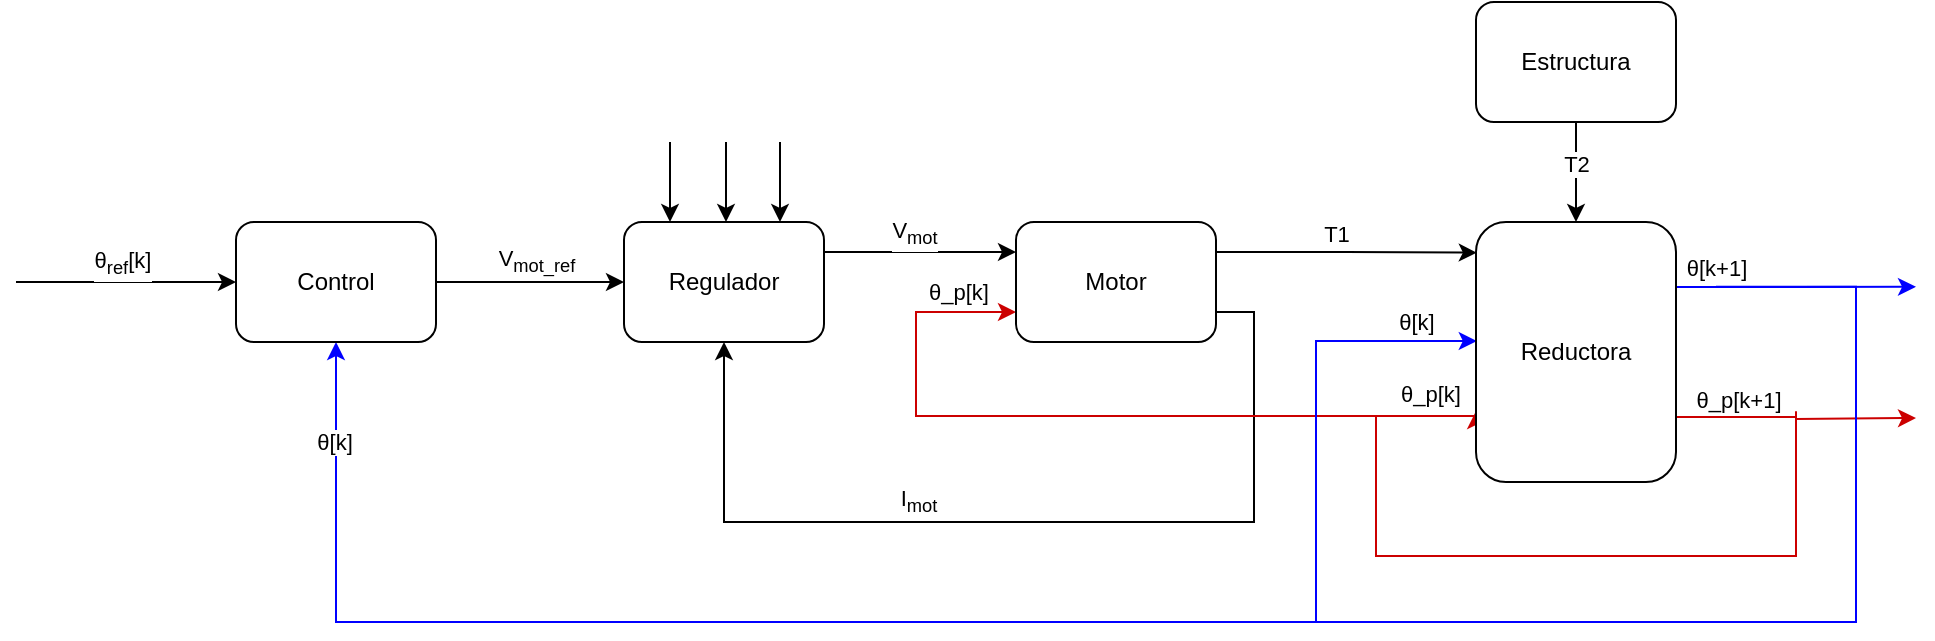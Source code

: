 <mxfile version="28.2.5">
  <diagram name="Página-1" id="5YanUC3SJ1k1rtjvjxfR">
    <mxGraphModel dx="728" dy="419" grid="1" gridSize="10" guides="1" tooltips="1" connect="1" arrows="1" fold="1" page="1" pageScale="1" pageWidth="1169" pageHeight="827" math="0" shadow="0">
      <root>
        <mxCell id="0" />
        <mxCell id="1" parent="0" />
        <mxCell id="ZfPRRyZCKHTYOccPp4AR-3" value="" style="edgeStyle=orthogonalEdgeStyle;rounded=0;orthogonalLoop=1;jettySize=auto;html=1;" edge="1" parent="1" source="ZfPRRyZCKHTYOccPp4AR-1" target="ZfPRRyZCKHTYOccPp4AR-2">
          <mxGeometry relative="1" as="geometry" />
        </mxCell>
        <mxCell id="ZfPRRyZCKHTYOccPp4AR-4" value="V&lt;sub&gt;mot_ref&lt;/sub&gt;" style="edgeLabel;html=1;align=center;verticalAlign=middle;resizable=0;points=[];" vertex="1" connectable="0" parent="ZfPRRyZCKHTYOccPp4AR-3">
          <mxGeometry x="0.106" y="-2" relative="1" as="geometry">
            <mxPoint x="-2" y="-12" as="offset" />
          </mxGeometry>
        </mxCell>
        <mxCell id="ZfPRRyZCKHTYOccPp4AR-22" style="edgeStyle=orthogonalEdgeStyle;rounded=0;orthogonalLoop=1;jettySize=auto;html=1;exitX=0.5;exitY=1;exitDx=0;exitDy=0;endArrow=none;endFill=0;startArrow=classic;startFill=1;strokeColor=#0000FF;" edge="1" parent="1" source="ZfPRRyZCKHTYOccPp4AR-1">
          <mxGeometry relative="1" as="geometry">
            <mxPoint x="660" y="320" as="targetPoint" />
            <Array as="points">
              <mxPoint x="170" y="320" />
              <mxPoint x="670" y="320" />
            </Array>
          </mxGeometry>
        </mxCell>
        <mxCell id="ZfPRRyZCKHTYOccPp4AR-23" value="&lt;span data-huuid=&quot;5711405356669975646&quot;&gt;&lt;span role=&quot;heading&quot; aria-level=&quot;2&quot;&gt;θ[k]&lt;/span&gt;&lt;/span&gt;" style="edgeLabel;html=1;align=center;verticalAlign=middle;resizable=0;points=[];" vertex="1" connectable="0" parent="ZfPRRyZCKHTYOccPp4AR-22">
          <mxGeometry x="-0.848" y="-1" relative="1" as="geometry">
            <mxPoint as="offset" />
          </mxGeometry>
        </mxCell>
        <mxCell id="ZfPRRyZCKHTYOccPp4AR-24" style="edgeStyle=orthogonalEdgeStyle;rounded=0;orthogonalLoop=1;jettySize=auto;html=1;exitX=0;exitY=0.5;exitDx=0;exitDy=0;startArrow=classic;startFill=1;endArrow=none;endFill=0;" edge="1" parent="1" source="ZfPRRyZCKHTYOccPp4AR-1">
          <mxGeometry relative="1" as="geometry">
            <mxPoint x="10" y="149.966" as="targetPoint" />
          </mxGeometry>
        </mxCell>
        <mxCell id="ZfPRRyZCKHTYOccPp4AR-25" value="&lt;span data-huuid=&quot;5711405356669975646&quot;&gt;&lt;span role=&quot;heading&quot; aria-level=&quot;2&quot;&gt;θ&lt;sub&gt;ref&lt;/sub&gt;[k]&lt;/span&gt;&lt;/span&gt;" style="edgeLabel;html=1;align=center;verticalAlign=middle;resizable=0;points=[];" vertex="1" connectable="0" parent="ZfPRRyZCKHTYOccPp4AR-24">
          <mxGeometry x="0.048" y="-1" relative="1" as="geometry">
            <mxPoint y="-9" as="offset" />
          </mxGeometry>
        </mxCell>
        <mxCell id="ZfPRRyZCKHTYOccPp4AR-1" value="Control" style="rounded=1;whiteSpace=wrap;html=1;" vertex="1" parent="1">
          <mxGeometry x="120" y="120" width="100" height="60" as="geometry" />
        </mxCell>
        <mxCell id="ZfPRRyZCKHTYOccPp4AR-6" style="edgeStyle=orthogonalEdgeStyle;rounded=0;orthogonalLoop=1;jettySize=auto;html=1;exitX=1;exitY=0.25;exitDx=0;exitDy=0;entryX=0;entryY=0.25;entryDx=0;entryDy=0;" edge="1" parent="1" source="ZfPRRyZCKHTYOccPp4AR-2" target="ZfPRRyZCKHTYOccPp4AR-5">
          <mxGeometry relative="1" as="geometry">
            <Array as="points">
              <mxPoint x="460" y="135" />
              <mxPoint x="460" y="135" />
            </Array>
          </mxGeometry>
        </mxCell>
        <mxCell id="ZfPRRyZCKHTYOccPp4AR-7" value="V&lt;sub&gt;mot&lt;/sub&gt;" style="edgeLabel;html=1;align=center;verticalAlign=middle;resizable=0;points=[];" vertex="1" connectable="0" parent="ZfPRRyZCKHTYOccPp4AR-6">
          <mxGeometry x="0.188" y="-1" relative="1" as="geometry">
            <mxPoint x="-12" y="-10" as="offset" />
          </mxGeometry>
        </mxCell>
        <mxCell id="ZfPRRyZCKHTYOccPp4AR-2" value="Regulador" style="rounded=1;whiteSpace=wrap;html=1;" vertex="1" parent="1">
          <mxGeometry x="314" y="120" width="100" height="60" as="geometry" />
        </mxCell>
        <mxCell id="ZfPRRyZCKHTYOccPp4AR-11" style="edgeStyle=orthogonalEdgeStyle;rounded=0;orthogonalLoop=1;jettySize=auto;html=1;exitX=1;exitY=0.75;exitDx=0;exitDy=0;entryX=0.5;entryY=1;entryDx=0;entryDy=0;" edge="1" parent="1" target="ZfPRRyZCKHTYOccPp4AR-2">
          <mxGeometry relative="1" as="geometry">
            <mxPoint x="609" y="165" as="sourcePoint" />
            <mxPoint x="370" y="180" as="targetPoint" />
            <Array as="points">
              <mxPoint x="629" y="165" />
              <mxPoint x="629" y="270" />
              <mxPoint x="364" y="270" />
            </Array>
          </mxGeometry>
        </mxCell>
        <mxCell id="ZfPRRyZCKHTYOccPp4AR-12" value="I&lt;sub&gt;mot&lt;/sub&gt;" style="edgeLabel;html=1;align=center;verticalAlign=middle;resizable=0;points=[];" vertex="1" connectable="0" parent="ZfPRRyZCKHTYOccPp4AR-11">
          <mxGeometry x="0.077" y="2" relative="1" as="geometry">
            <mxPoint x="-35" y="-12" as="offset" />
          </mxGeometry>
        </mxCell>
        <mxCell id="ZfPRRyZCKHTYOccPp4AR-29" style="edgeStyle=orthogonalEdgeStyle;rounded=0;orthogonalLoop=1;jettySize=auto;html=1;exitX=0;exitY=0.75;exitDx=0;exitDy=0;startArrow=classic;startFill=1;endArrow=none;endFill=0;strokeColor=#CC0000;" edge="1" parent="1" source="ZfPRRyZCKHTYOccPp4AR-5">
          <mxGeometry relative="1" as="geometry">
            <mxPoint x="690" y="217" as="targetPoint" />
            <mxPoint x="510" y="162" as="sourcePoint" />
            <Array as="points">
              <mxPoint x="460" y="165" />
              <mxPoint x="460" y="217" />
            </Array>
          </mxGeometry>
        </mxCell>
        <mxCell id="ZfPRRyZCKHTYOccPp4AR-5" value="Motor" style="rounded=1;whiteSpace=wrap;html=1;" vertex="1" parent="1">
          <mxGeometry x="510" y="120" width="100" height="60" as="geometry" />
        </mxCell>
        <mxCell id="ZfPRRyZCKHTYOccPp4AR-13" style="edgeStyle=orthogonalEdgeStyle;rounded=0;orthogonalLoop=1;jettySize=auto;html=1;exitX=1;exitY=0.25;exitDx=0;exitDy=0;strokeColor=#0000FF;" edge="1" parent="1" source="ZfPRRyZCKHTYOccPp4AR-8">
          <mxGeometry relative="1" as="geometry">
            <mxPoint x="960" y="152.429" as="targetPoint" />
          </mxGeometry>
        </mxCell>
        <mxCell id="ZfPRRyZCKHTYOccPp4AR-15" value="&lt;span data-huuid=&quot;5711405356669975646&quot;&gt;&lt;span role=&quot;heading&quot; aria-level=&quot;2&quot;&gt;θ&lt;/span&gt;&lt;/span&gt;[k+1]" style="edgeLabel;html=1;align=center;verticalAlign=middle;resizable=0;points=[];" vertex="1" connectable="0" parent="ZfPRRyZCKHTYOccPp4AR-13">
          <mxGeometry x="-0.022" y="2" relative="1" as="geometry">
            <mxPoint x="-39" y="-8" as="offset" />
          </mxGeometry>
        </mxCell>
        <mxCell id="ZfPRRyZCKHTYOccPp4AR-16" style="edgeStyle=orthogonalEdgeStyle;rounded=0;orthogonalLoop=1;jettySize=auto;html=1;exitX=1;exitY=0.75;exitDx=0;exitDy=0;strokeColor=#CC0000;" edge="1" parent="1" source="ZfPRRyZCKHTYOccPp4AR-8">
          <mxGeometry relative="1" as="geometry">
            <mxPoint x="960" y="218" as="targetPoint" />
          </mxGeometry>
        </mxCell>
        <mxCell id="ZfPRRyZCKHTYOccPp4AR-17" value="&lt;span data-huuid=&quot;5711405356669975646&quot;&gt;&lt;span role=&quot;heading&quot; aria-level=&quot;2&quot;&gt;θ_p&lt;/span&gt;&lt;/span&gt;[k+1]" style="edgeLabel;html=1;align=center;verticalAlign=middle;resizable=0;points=[];" vertex="1" connectable="0" parent="ZfPRRyZCKHTYOccPp4AR-16">
          <mxGeometry x="0.132" y="-1" relative="1" as="geometry">
            <mxPoint x="-37" y="-11" as="offset" />
          </mxGeometry>
        </mxCell>
        <mxCell id="ZfPRRyZCKHTYOccPp4AR-18" style="edgeStyle=orthogonalEdgeStyle;rounded=0;orthogonalLoop=1;jettySize=auto;html=1;exitX=0.004;exitY=0.458;exitDx=0;exitDy=0;exitPerimeter=0;endArrow=none;endFill=0;startArrow=classic;startFill=1;strokeColor=#0000FF;" edge="1" parent="1" source="ZfPRRyZCKHTYOccPp4AR-8">
          <mxGeometry relative="1" as="geometry">
            <mxPoint x="860" y="152.429" as="targetPoint" />
            <Array as="points">
              <mxPoint x="660" y="179" />
              <mxPoint x="660" y="320" />
              <mxPoint x="930" y="320" />
              <mxPoint x="930" y="152" />
            </Array>
          </mxGeometry>
        </mxCell>
        <mxCell id="ZfPRRyZCKHTYOccPp4AR-19" value="&lt;span data-huuid=&quot;5711405356669975646&quot;&gt;&lt;span role=&quot;heading&quot; aria-level=&quot;2&quot;&gt;θ&lt;/span&gt;&lt;/span&gt;[k]" style="edgeLabel;html=1;align=center;verticalAlign=middle;resizable=0;points=[];" vertex="1" connectable="0" parent="ZfPRRyZCKHTYOccPp4AR-18">
          <mxGeometry x="-0.871" y="-1" relative="1" as="geometry">
            <mxPoint x="16" y="-9" as="offset" />
          </mxGeometry>
        </mxCell>
        <mxCell id="ZfPRRyZCKHTYOccPp4AR-20" style="edgeStyle=orthogonalEdgeStyle;rounded=0;orthogonalLoop=1;jettySize=auto;html=1;exitX=0;exitY=0.75;exitDx=0;exitDy=0;startArrow=classic;startFill=1;endArrow=none;endFill=0;strokeColor=#CC0000;" edge="1" parent="1">
          <mxGeometry relative="1" as="geometry">
            <mxPoint x="900" y="214.667" as="targetPoint" />
            <mxPoint x="740" y="214.5" as="sourcePoint" />
            <Array as="points">
              <mxPoint x="740" y="217" />
              <mxPoint x="690" y="217" />
              <mxPoint x="690" y="287" />
              <mxPoint x="900" y="287" />
            </Array>
          </mxGeometry>
        </mxCell>
        <mxCell id="ZfPRRyZCKHTYOccPp4AR-21" value="&lt;span data-huuid=&quot;5711405356669975646&quot;&gt;&lt;span role=&quot;heading&quot; aria-level=&quot;2&quot;&gt;θ_p[k]&lt;/span&gt;&lt;/span&gt;" style="edgeLabel;html=1;align=center;verticalAlign=middle;resizable=0;points=[];" vertex="1" connectable="0" parent="ZfPRRyZCKHTYOccPp4AR-20">
          <mxGeometry x="-0.882" y="1" relative="1" as="geometry">
            <mxPoint x="-2" y="-12" as="offset" />
          </mxGeometry>
        </mxCell>
        <mxCell id="ZfPRRyZCKHTYOccPp4AR-8" value="Reductora" style="rounded=1;whiteSpace=wrap;html=1;" vertex="1" parent="1">
          <mxGeometry x="740" y="120" width="100" height="130" as="geometry" />
        </mxCell>
        <mxCell id="ZfPRRyZCKHTYOccPp4AR-9" style="edgeStyle=orthogonalEdgeStyle;rounded=0;orthogonalLoop=1;jettySize=auto;html=1;exitX=1;exitY=0.25;exitDx=0;exitDy=0;entryX=0.004;entryY=0.118;entryDx=0;entryDy=0;entryPerimeter=0;" edge="1" parent="1" source="ZfPRRyZCKHTYOccPp4AR-5" target="ZfPRRyZCKHTYOccPp4AR-8">
          <mxGeometry relative="1" as="geometry">
            <mxPoint x="740" y="130" as="targetPoint" />
          </mxGeometry>
        </mxCell>
        <mxCell id="ZfPRRyZCKHTYOccPp4AR-10" value="T1" style="edgeLabel;html=1;align=center;verticalAlign=middle;resizable=0;points=[];" vertex="1" connectable="0" parent="ZfPRRyZCKHTYOccPp4AR-9">
          <mxGeometry x="0.22" y="1" relative="1" as="geometry">
            <mxPoint x="-19" y="-9" as="offset" />
          </mxGeometry>
        </mxCell>
        <mxCell id="ZfPRRyZCKHTYOccPp4AR-27" style="edgeStyle=orthogonalEdgeStyle;rounded=0;orthogonalLoop=1;jettySize=auto;html=1;exitX=0.5;exitY=1;exitDx=0;exitDy=0;entryX=0.5;entryY=0;entryDx=0;entryDy=0;" edge="1" parent="1" source="ZfPRRyZCKHTYOccPp4AR-26" target="ZfPRRyZCKHTYOccPp4AR-8">
          <mxGeometry relative="1" as="geometry" />
        </mxCell>
        <mxCell id="ZfPRRyZCKHTYOccPp4AR-28" value="T2" style="edgeLabel;html=1;align=center;verticalAlign=middle;resizable=0;points=[];" vertex="1" connectable="0" parent="ZfPRRyZCKHTYOccPp4AR-27">
          <mxGeometry x="-0.173" relative="1" as="geometry">
            <mxPoint as="offset" />
          </mxGeometry>
        </mxCell>
        <mxCell id="ZfPRRyZCKHTYOccPp4AR-26" value="Estructura" style="rounded=1;whiteSpace=wrap;html=1;" vertex="1" parent="1">
          <mxGeometry x="740" y="10" width="100" height="60" as="geometry" />
        </mxCell>
        <mxCell id="ZfPRRyZCKHTYOccPp4AR-30" value="&lt;span data-huuid=&quot;5711405356669975646&quot;&gt;&lt;span role=&quot;heading&quot; aria-level=&quot;2&quot;&gt;θ_p[k]&lt;/span&gt;&lt;/span&gt;" style="edgeLabel;html=1;align=center;verticalAlign=middle;resizable=0;points=[];" vertex="1" connectable="0" parent="1">
          <mxGeometry x="499" y="168" as="geometry">
            <mxPoint x="-18" y="-13" as="offset" />
          </mxGeometry>
        </mxCell>
        <mxCell id="ZfPRRyZCKHTYOccPp4AR-31" value="" style="endArrow=classic;html=1;rounded=0;entryX=0.25;entryY=0;entryDx=0;entryDy=0;" edge="1" parent="1">
          <mxGeometry width="50" height="50" relative="1" as="geometry">
            <mxPoint x="337" y="80" as="sourcePoint" />
            <mxPoint x="337" y="120.0" as="targetPoint" />
          </mxGeometry>
        </mxCell>
        <mxCell id="ZfPRRyZCKHTYOccPp4AR-32" value="" style="endArrow=classic;html=1;rounded=0;entryX=0.25;entryY=0;entryDx=0;entryDy=0;" edge="1" parent="1">
          <mxGeometry width="50" height="50" relative="1" as="geometry">
            <mxPoint x="365" y="80" as="sourcePoint" />
            <mxPoint x="365" y="120.0" as="targetPoint" />
          </mxGeometry>
        </mxCell>
        <mxCell id="ZfPRRyZCKHTYOccPp4AR-33" value="" style="endArrow=classic;html=1;rounded=0;entryX=0.25;entryY=0;entryDx=0;entryDy=0;" edge="1" parent="1">
          <mxGeometry width="50" height="50" relative="1" as="geometry">
            <mxPoint x="392" y="80" as="sourcePoint" />
            <mxPoint x="392" y="120.0" as="targetPoint" />
          </mxGeometry>
        </mxCell>
      </root>
    </mxGraphModel>
  </diagram>
</mxfile>
